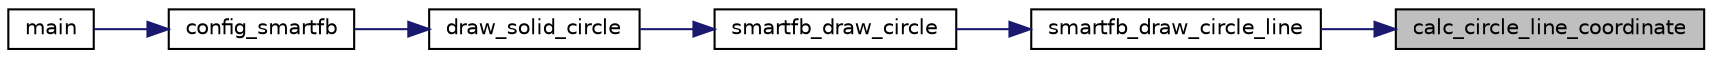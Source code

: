 digraph "calc_circle_line_coordinate"
{
 // INTERACTIVE_SVG=YES
 // LATEX_PDF_SIZE
  bgcolor="transparent";
  edge [fontname="Helvetica",fontsize="10",labelfontname="Helvetica",labelfontsize="10"];
  node [fontname="Helvetica",fontsize="10",shape=record];
  rankdir="RL";
  Node1 [label="calc_circle_line_coordinate",height=0.2,width=0.4,color="black", fillcolor="grey75", style="filled", fontcolor="black",tooltip=" "];
  Node1 -> Node2 [dir="back",color="midnightblue",fontsize="10",style="solid",fontname="Helvetica"];
  Node2 [label="smartfb_draw_circle_line",height=0.2,width=0.4,color="black",URL="$d6/dfc/lib__smartfb_8c.html#ad8e0911b5f994e32d3ae60057d148448",tooltip=" "];
  Node2 -> Node3 [dir="back",color="midnightblue",fontsize="10",style="solid",fontname="Helvetica"];
  Node3 [label="smartfb_draw_circle",height=0.2,width=0.4,color="black",URL="$df/d1d/group__SmartFB-api.html#ga1131c6fadd1b0e525f5af0a9de892bd7",tooltip=" "];
  Node3 -> Node4 [dir="back",color="midnightblue",fontsize="10",style="solid",fontname="Helvetica"];
  Node4 [label="draw_solid_circle",height=0.2,width=0.4,color="black",URL="$dc/d60/test__smartfb_8c.html#afa8d521d7b22adaba63505e4b50864a0",tooltip=" "];
  Node4 -> Node5 [dir="back",color="midnightblue",fontsize="10",style="solid",fontname="Helvetica"];
  Node5 [label="config_smartfb",height=0.2,width=0.4,color="black",URL="$dc/d60/test__smartfb_8c.html#a76f4f3e6e9161f07299e1e363c60aa8d",tooltip=" "];
  Node5 -> Node6 [dir="back",color="midnightblue",fontsize="10",style="solid",fontname="Helvetica"];
  Node6 [label="main",height=0.2,width=0.4,color="black",URL="$dc/d60/test__smartfb_8c.html#a3c04138a5bfe5d72780bb7e82a18e627",tooltip=" "];
}
